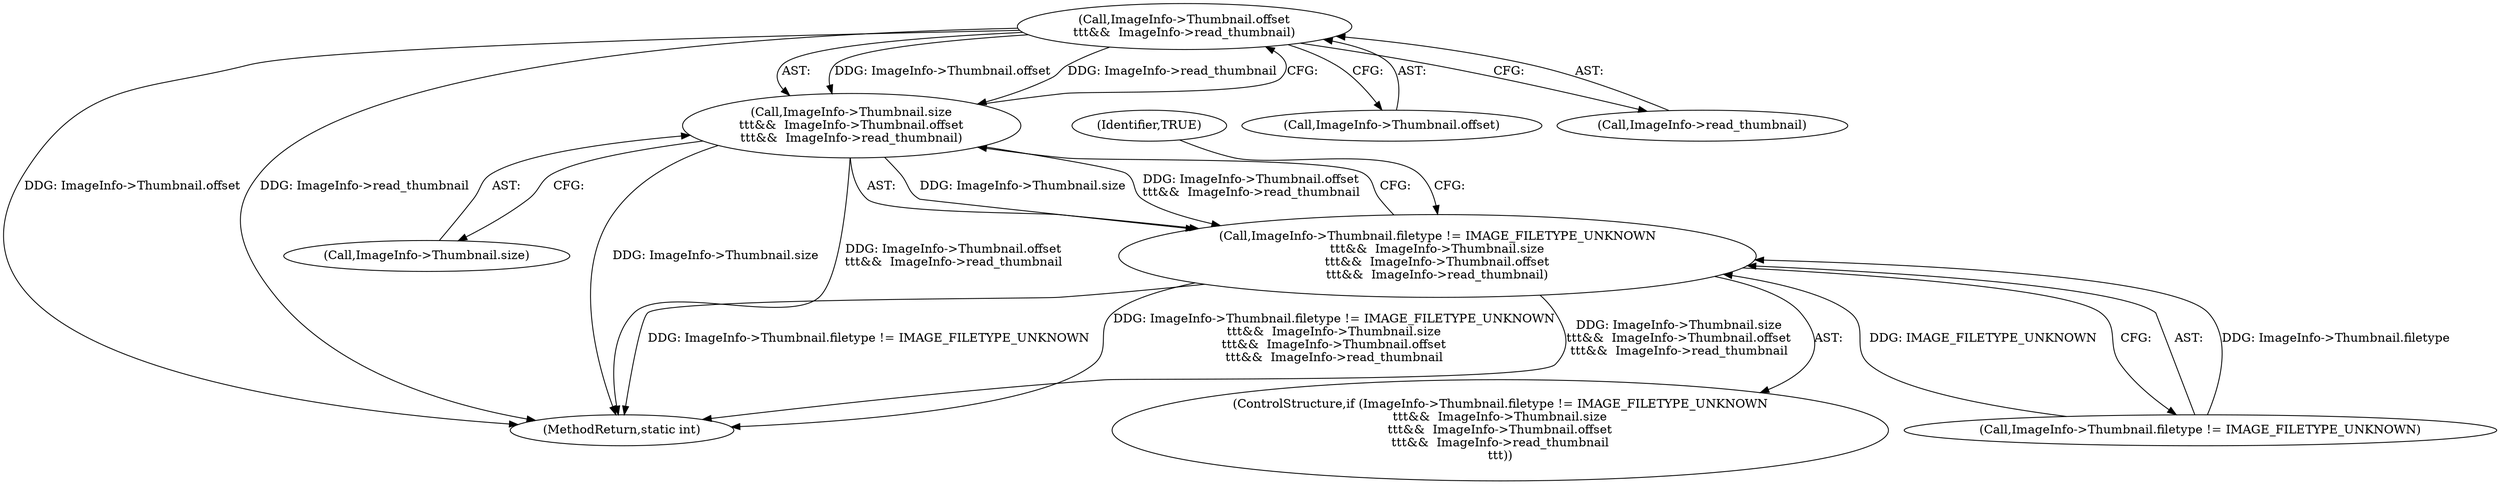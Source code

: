 digraph "0_php_082aecfc3a753ad03be82cf14f03ac065723ec92_1@API" {
"1000224" [label="(Call,ImageInfo->Thumbnail.offset\n\t\t\t&&  ImageInfo->read_thumbnail)"];
"1000218" [label="(Call,ImageInfo->Thumbnail.size\n\t\t\t&&  ImageInfo->Thumbnail.offset\n\t\t\t&&  ImageInfo->read_thumbnail)"];
"1000210" [label="(Call,ImageInfo->Thumbnail.filetype != IMAGE_FILETYPE_UNKNOWN\n\t\t\t&&  ImageInfo->Thumbnail.size\n\t\t\t&&  ImageInfo->Thumbnail.offset\n\t\t\t&&  ImageInfo->read_thumbnail)"];
"1000218" [label="(Call,ImageInfo->Thumbnail.size\n\t\t\t&&  ImageInfo->Thumbnail.offset\n\t\t\t&&  ImageInfo->read_thumbnail)"];
"1000211" [label="(Call,ImageInfo->Thumbnail.filetype != IMAGE_FILETYPE_UNKNOWN)"];
"1000209" [label="(ControlStructure,if (ImageInfo->Thumbnail.filetype != IMAGE_FILETYPE_UNKNOWN\n\t\t\t&&  ImageInfo->Thumbnail.size\n\t\t\t&&  ImageInfo->Thumbnail.offset\n\t\t\t&&  ImageInfo->read_thumbnail\n\t\t\t))"];
"1000225" [label="(Call,ImageInfo->Thumbnail.offset)"];
"1000224" [label="(Call,ImageInfo->Thumbnail.offset\n\t\t\t&&  ImageInfo->read_thumbnail)"];
"1000219" [label="(Call,ImageInfo->Thumbnail.size)"];
"1000230" [label="(Call,ImageInfo->read_thumbnail)"];
"1000210" [label="(Call,ImageInfo->Thumbnail.filetype != IMAGE_FILETYPE_UNKNOWN\n\t\t\t&&  ImageInfo->Thumbnail.size\n\t\t\t&&  ImageInfo->Thumbnail.offset\n\t\t\t&&  ImageInfo->read_thumbnail)"];
"1000235" [label="(Identifier,TRUE)"];
"1000242" [label="(MethodReturn,static int)"];
"1000224" -> "1000218"  [label="AST: "];
"1000224" -> "1000225"  [label="CFG: "];
"1000224" -> "1000230"  [label="CFG: "];
"1000225" -> "1000224"  [label="AST: "];
"1000230" -> "1000224"  [label="AST: "];
"1000218" -> "1000224"  [label="CFG: "];
"1000224" -> "1000242"  [label="DDG: ImageInfo->Thumbnail.offset"];
"1000224" -> "1000242"  [label="DDG: ImageInfo->read_thumbnail"];
"1000224" -> "1000218"  [label="DDG: ImageInfo->Thumbnail.offset"];
"1000224" -> "1000218"  [label="DDG: ImageInfo->read_thumbnail"];
"1000218" -> "1000210"  [label="AST: "];
"1000218" -> "1000219"  [label="CFG: "];
"1000219" -> "1000218"  [label="AST: "];
"1000210" -> "1000218"  [label="CFG: "];
"1000218" -> "1000242"  [label="DDG: ImageInfo->Thumbnail.size"];
"1000218" -> "1000242"  [label="DDG: ImageInfo->Thumbnail.offset\n\t\t\t&&  ImageInfo->read_thumbnail"];
"1000218" -> "1000210"  [label="DDG: ImageInfo->Thumbnail.size"];
"1000218" -> "1000210"  [label="DDG: ImageInfo->Thumbnail.offset\n\t\t\t&&  ImageInfo->read_thumbnail"];
"1000210" -> "1000209"  [label="AST: "];
"1000210" -> "1000211"  [label="CFG: "];
"1000211" -> "1000210"  [label="AST: "];
"1000235" -> "1000210"  [label="CFG: "];
"1000210" -> "1000242"  [label="DDG: ImageInfo->Thumbnail.filetype != IMAGE_FILETYPE_UNKNOWN\n\t\t\t&&  ImageInfo->Thumbnail.size\n\t\t\t&&  ImageInfo->Thumbnail.offset\n\t\t\t&&  ImageInfo->read_thumbnail"];
"1000210" -> "1000242"  [label="DDG: ImageInfo->Thumbnail.size\n\t\t\t&&  ImageInfo->Thumbnail.offset\n\t\t\t&&  ImageInfo->read_thumbnail"];
"1000210" -> "1000242"  [label="DDG: ImageInfo->Thumbnail.filetype != IMAGE_FILETYPE_UNKNOWN"];
"1000211" -> "1000210"  [label="DDG: ImageInfo->Thumbnail.filetype"];
"1000211" -> "1000210"  [label="DDG: IMAGE_FILETYPE_UNKNOWN"];
}
